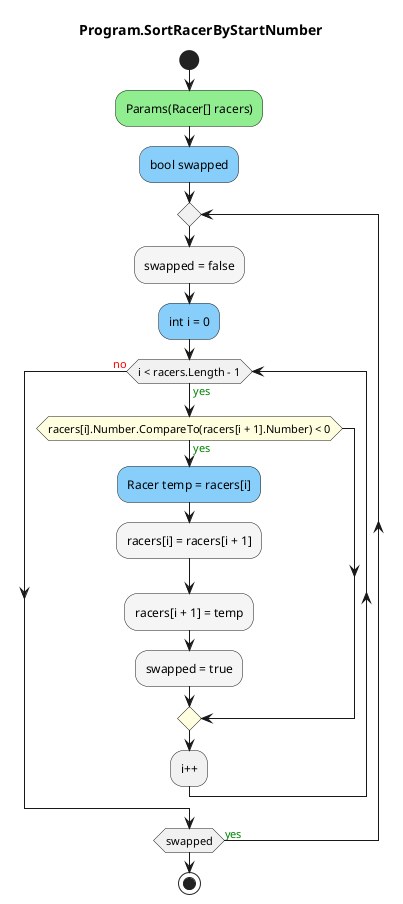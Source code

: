 @startuml Program.SortRacerByStartNumber
title Program.SortRacerByStartNumber
start
#LightGreen:Params(Racer[] racers);
#LightSkyBlue:bool swapped;
repeat
        #WhiteSmoke:swapped = false;
        #LightSkyBlue:int i = 0;
        while (i < racers.Length - 1) is (<color:green>yes)
                #LightYellow:if (racers[i].Number.CompareTo(racers[i + 1].Number) < 0) then (<color:green>yes)
                        #LightSkyBlue:Racer temp = racers[i];
                        #WhiteSmoke:racers[i] = racers[i + 1];
                        #WhiteSmoke:racers[i + 1] = temp;
                        #WhiteSmoke:swapped = true;
                endif
        :i++;
        endwhile (<color:red>no)
repeat while (swapped) is (<color:green>yes)
stop
@enduml
